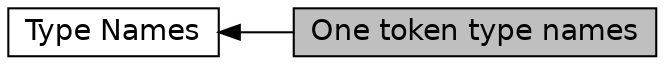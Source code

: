 digraph "One token type names"
{
  edge [fontname="Helvetica",fontsize="14",labelfontname="Helvetica",labelfontsize="14"];
  node [fontname="Helvetica",fontsize="14",shape=box];
  rankdir=LR;
  Node1 [label="One token type names",height=0.2,width=0.4,color="black", fillcolor="grey75", style="filled", fontcolor="black",tooltip="A bunch of types that are one-token synonyms for standard types."];
  Node2 [label="Type Names",height=0.2,width=0.4,color="black", fillcolor="white", style="filled",URL="$group__typenames.html",tooltip="A bunch of types that are derived from the standard types."];
  Node2->Node1 [shape=plaintext, dir="back", style="solid"];
}
